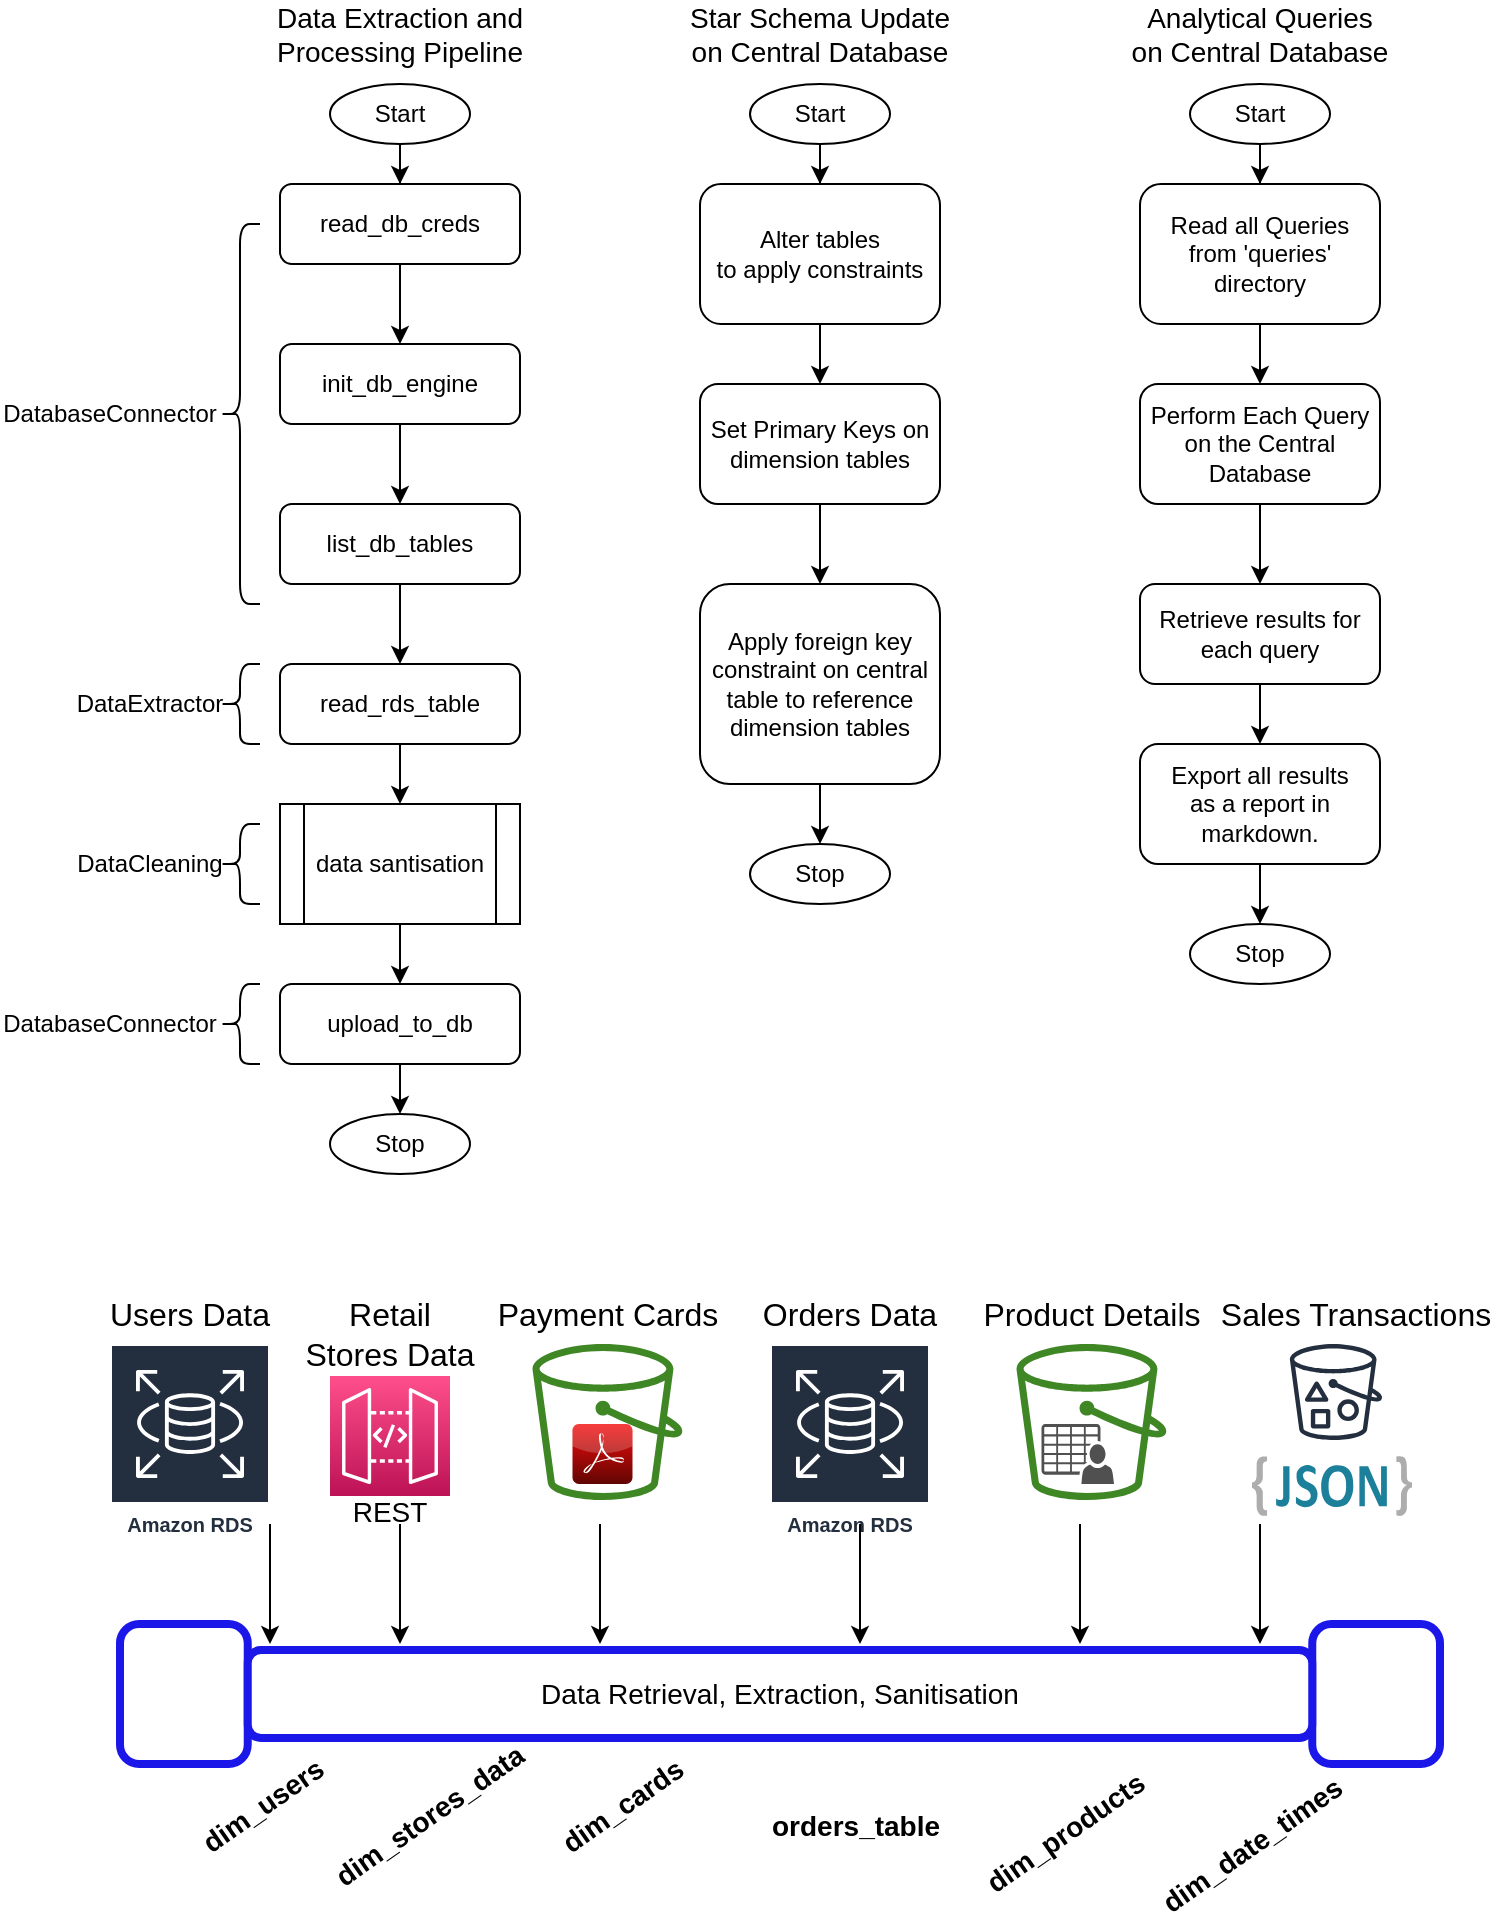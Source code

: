 <mxfile version="20.8.16" type="device"><diagram id="C5RBs43oDa-KdzZeNtuy" name="Page-1"><mxGraphModel dx="2074" dy="1214" grid="1" gridSize="10" guides="1" tooltips="1" connect="1" arrows="1" fold="1" page="1" pageScale="1" pageWidth="827" pageHeight="1169" math="0" shadow="0"><root><mxCell id="WIyWlLk6GJQsqaUBKTNV-0"/><mxCell id="WIyWlLk6GJQsqaUBKTNV-1" parent="WIyWlLk6GJQsqaUBKTNV-0"/><mxCell id="pde0O9gPj2Q9ZTRaNDi7-33" value="" style="group" parent="WIyWlLk6GJQsqaUBKTNV-1" vertex="1" connectable="0"><mxGeometry x="20" y="30" width="730" height="585" as="geometry"/></mxCell><mxCell id="WIyWlLk6GJQsqaUBKTNV-3" value="read_db_creds" style="rounded=1;whiteSpace=wrap;html=1;fontSize=12;glass=0;strokeWidth=1;shadow=0;" parent="pde0O9gPj2Q9ZTRaNDi7-33" vertex="1"><mxGeometry x="140" y="90" width="120" height="40" as="geometry"/></mxCell><mxCell id="b3wzE8H608Zt8yoASh2L-2" value="init_db_engine" style="rounded=1;whiteSpace=wrap;html=1;glass=0;strokeWidth=1;shadow=0;" parent="pde0O9gPj2Q9ZTRaNDi7-33" vertex="1"><mxGeometry x="140" y="170" width="120" height="40" as="geometry"/></mxCell><mxCell id="b3wzE8H608Zt8yoASh2L-3" value="" style="edgeStyle=orthogonalEdgeStyle;rounded=0;orthogonalLoop=1;jettySize=auto;html=1;" parent="pde0O9gPj2Q9ZTRaNDi7-33" source="WIyWlLk6GJQsqaUBKTNV-3" target="b3wzE8H608Zt8yoASh2L-2" edge="1"><mxGeometry relative="1" as="geometry"/></mxCell><mxCell id="b3wzE8H608Zt8yoASh2L-4" value="list_db_tables" style="rounded=1;whiteSpace=wrap;html=1;glass=0;strokeWidth=1;shadow=0;" parent="pde0O9gPj2Q9ZTRaNDi7-33" vertex="1"><mxGeometry x="140" y="250" width="120" height="40" as="geometry"/></mxCell><mxCell id="b3wzE8H608Zt8yoASh2L-5" value="" style="edgeStyle=orthogonalEdgeStyle;rounded=0;orthogonalLoop=1;jettySize=auto;html=1;fontFamily=Helvetica;fontSize=12;fontColor=default;" parent="pde0O9gPj2Q9ZTRaNDi7-33" source="b3wzE8H608Zt8yoASh2L-2" target="b3wzE8H608Zt8yoASh2L-4" edge="1"><mxGeometry relative="1" as="geometry"/></mxCell><mxCell id="b3wzE8H608Zt8yoASh2L-6" value="read_rds_table" style="rounded=1;whiteSpace=wrap;html=1;glass=0;strokeWidth=1;shadow=0;" parent="pde0O9gPj2Q9ZTRaNDi7-33" vertex="1"><mxGeometry x="140" y="330" width="120" height="40" as="geometry"/></mxCell><mxCell id="b3wzE8H608Zt8yoASh2L-7" value="" style="edgeStyle=orthogonalEdgeStyle;rounded=0;orthogonalLoop=1;jettySize=auto;html=1;fontFamily=Helvetica;fontSize=12;fontColor=default;" parent="pde0O9gPj2Q9ZTRaNDi7-33" source="b3wzE8H608Zt8yoASh2L-4" target="b3wzE8H608Zt8yoASh2L-6" edge="1"><mxGeometry relative="1" as="geometry"/></mxCell><mxCell id="b3wzE8H608Zt8yoASh2L-8" value="DatabaseConnector" style="text;html=1;strokeColor=none;fillColor=none;align=center;verticalAlign=middle;whiteSpace=wrap;rounded=0;fontSize=12;fontFamily=Helvetica;fontColor=default;" parent="pde0O9gPj2Q9ZTRaNDi7-33" vertex="1"><mxGeometry y="190" width="110" height="30" as="geometry"/></mxCell><mxCell id="b3wzE8H608Zt8yoASh2L-9" value="" style="shape=curlyBracket;whiteSpace=wrap;html=1;rounded=1;labelPosition=left;verticalLabelPosition=middle;align=right;verticalAlign=middle;shadow=0;glass=0;strokeColor=default;strokeWidth=1;fontFamily=Helvetica;fontSize=12;fontColor=default;fillColor=default;size=0.5;" parent="pde0O9gPj2Q9ZTRaNDi7-33" vertex="1"><mxGeometry x="110" y="110" width="20" height="190" as="geometry"/></mxCell><mxCell id="b3wzE8H608Zt8yoASh2L-10" value="DataExtractor" style="text;html=1;strokeColor=none;fillColor=none;align=center;verticalAlign=middle;whiteSpace=wrap;rounded=0;fontSize=12;fontFamily=Helvetica;fontColor=default;" parent="pde0O9gPj2Q9ZTRaNDi7-33" vertex="1"><mxGeometry x="20" y="335" width="110" height="30" as="geometry"/></mxCell><mxCell id="b3wzE8H608Zt8yoASh2L-12" value="DataCleaning" style="text;html=1;strokeColor=none;fillColor=none;align=center;verticalAlign=middle;whiteSpace=wrap;rounded=0;fontSize=12;fontFamily=Helvetica;fontColor=default;" parent="pde0O9gPj2Q9ZTRaNDi7-33" vertex="1"><mxGeometry x="20" y="415" width="110" height="30" as="geometry"/></mxCell><mxCell id="b3wzE8H608Zt8yoASh2L-13" value="" style="shape=curlyBracket;whiteSpace=wrap;html=1;rounded=1;labelPosition=left;verticalLabelPosition=middle;align=right;verticalAlign=middle;shadow=0;glass=0;strokeColor=default;strokeWidth=1;fontFamily=Helvetica;fontSize=12;fontColor=default;fillColor=default;" parent="pde0O9gPj2Q9ZTRaNDi7-33" vertex="1"><mxGeometry x="110" y="330" width="20" height="40" as="geometry"/></mxCell><mxCell id="b3wzE8H608Zt8yoASh2L-14" value="" style="shape=curlyBracket;whiteSpace=wrap;html=1;rounded=1;labelPosition=left;verticalLabelPosition=middle;align=right;verticalAlign=middle;shadow=0;glass=0;strokeColor=default;strokeWidth=1;fontFamily=Helvetica;fontSize=12;fontColor=default;fillColor=default;" parent="pde0O9gPj2Q9ZTRaNDi7-33" vertex="1"><mxGeometry x="110" y="410" width="20" height="40" as="geometry"/></mxCell><mxCell id="b3wzE8H608Zt8yoASh2L-16" value="upload_to_db" style="rounded=1;whiteSpace=wrap;html=1;glass=0;strokeWidth=1;shadow=0;" parent="pde0O9gPj2Q9ZTRaNDi7-33" vertex="1"><mxGeometry x="140" y="490" width="120" height="40" as="geometry"/></mxCell><mxCell id="b3wzE8H608Zt8yoASh2L-18" value="" style="shape=curlyBracket;whiteSpace=wrap;html=1;rounded=1;labelPosition=left;verticalLabelPosition=middle;align=right;verticalAlign=middle;shadow=0;glass=0;strokeColor=default;strokeWidth=1;fontFamily=Helvetica;fontSize=12;fontColor=default;fillColor=default;" parent="pde0O9gPj2Q9ZTRaNDi7-33" vertex="1"><mxGeometry x="110" y="490" width="20" height="40" as="geometry"/></mxCell><mxCell id="b3wzE8H608Zt8yoASh2L-19" value="DatabaseConnector" style="text;html=1;strokeColor=none;fillColor=none;align=center;verticalAlign=middle;whiteSpace=wrap;rounded=0;fontSize=12;fontFamily=Helvetica;fontColor=default;" parent="pde0O9gPj2Q9ZTRaNDi7-33" vertex="1"><mxGeometry y="495" width="110" height="30" as="geometry"/></mxCell><mxCell id="b3wzE8H608Zt8yoASh2L-21" value="Data Extraction and &lt;br&gt;Processing Pipeline" style="text;html=1;strokeColor=none;fillColor=none;align=center;verticalAlign=middle;whiteSpace=wrap;rounded=0;fontSize=14;fontFamily=Helvetica;fontColor=default;" parent="pde0O9gPj2Q9ZTRaNDi7-33" vertex="1"><mxGeometry x="100" width="200" height="30" as="geometry"/></mxCell><mxCell id="b3wzE8H608Zt8yoASh2L-23" style="edgeStyle=orthogonalEdgeStyle;rounded=0;orthogonalLoop=1;jettySize=auto;html=1;exitX=0.5;exitY=1;exitDx=0;exitDy=0;exitPerimeter=0;fontFamily=Helvetica;fontSize=12;fontColor=default;" parent="pde0O9gPj2Q9ZTRaNDi7-33" source="b3wzE8H608Zt8yoASh2L-22" target="WIyWlLk6GJQsqaUBKTNV-3" edge="1"><mxGeometry relative="1" as="geometry"/></mxCell><mxCell id="b3wzE8H608Zt8yoASh2L-22" value="Start" style="strokeWidth=1;html=1;shape=mxgraph.flowchart.start_1;whiteSpace=wrap;rounded=1;shadow=0;glass=0;strokeColor=default;fontFamily=Helvetica;fontSize=12;fontColor=default;fillColor=default;" parent="pde0O9gPj2Q9ZTRaNDi7-33" vertex="1"><mxGeometry x="165" y="40" width="70" height="30" as="geometry"/></mxCell><mxCell id="b3wzE8H608Zt8yoASh2L-24" value="Stop" style="strokeWidth=1;html=1;shape=mxgraph.flowchart.start_1;whiteSpace=wrap;rounded=1;shadow=0;glass=0;strokeColor=default;fontFamily=Helvetica;fontSize=12;fontColor=default;fillColor=default;" parent="pde0O9gPj2Q9ZTRaNDi7-33" vertex="1"><mxGeometry x="165" y="555" width="70" height="30" as="geometry"/></mxCell><mxCell id="b3wzE8H608Zt8yoASh2L-25" style="edgeStyle=orthogonalEdgeStyle;rounded=0;orthogonalLoop=1;jettySize=auto;html=1;exitX=0.5;exitY=1;exitDx=0;exitDy=0;entryX=0.5;entryY=0;entryDx=0;entryDy=0;entryPerimeter=0;fontFamily=Helvetica;fontSize=12;fontColor=default;" parent="pde0O9gPj2Q9ZTRaNDi7-33" source="b3wzE8H608Zt8yoASh2L-16" target="b3wzE8H608Zt8yoASh2L-24" edge="1"><mxGeometry relative="1" as="geometry"/></mxCell><mxCell id="pde0O9gPj2Q9ZTRaNDi7-2" style="edgeStyle=orthogonalEdgeStyle;rounded=0;orthogonalLoop=1;jettySize=auto;html=1;exitX=0.5;exitY=1;exitDx=0;exitDy=0;entryX=0.5;entryY=0;entryDx=0;entryDy=0;" parent="pde0O9gPj2Q9ZTRaNDi7-33" source="pde0O9gPj2Q9ZTRaNDi7-0" target="b3wzE8H608Zt8yoASh2L-16" edge="1"><mxGeometry relative="1" as="geometry"/></mxCell><mxCell id="pde0O9gPj2Q9ZTRaNDi7-0" value="data santisation" style="shape=process;whiteSpace=wrap;html=1;backgroundOutline=1;" parent="pde0O9gPj2Q9ZTRaNDi7-33" vertex="1"><mxGeometry x="140" y="400" width="120" height="60" as="geometry"/></mxCell><mxCell id="pde0O9gPj2Q9ZTRaNDi7-1" style="edgeStyle=orthogonalEdgeStyle;rounded=0;orthogonalLoop=1;jettySize=auto;html=1;exitX=0.5;exitY=1;exitDx=0;exitDy=0;entryX=0.5;entryY=0;entryDx=0;entryDy=0;" parent="pde0O9gPj2Q9ZTRaNDi7-33" source="b3wzE8H608Zt8yoASh2L-6" target="pde0O9gPj2Q9ZTRaNDi7-0" edge="1"><mxGeometry relative="1" as="geometry"/></mxCell><mxCell id="pde0O9gPj2Q9ZTRaNDi7-5" value="Alter tables &lt;br&gt;to apply constraints" style="rounded=1;whiteSpace=wrap;html=1;fontSize=12;glass=0;strokeWidth=1;shadow=0;" parent="pde0O9gPj2Q9ZTRaNDi7-33" vertex="1"><mxGeometry x="350" y="90" width="120" height="70" as="geometry"/></mxCell><mxCell id="pde0O9gPj2Q9ZTRaNDi7-10" style="edgeStyle=orthogonalEdgeStyle;rounded=0;orthogonalLoop=1;jettySize=auto;html=1;exitX=0.5;exitY=1;exitDx=0;exitDy=0;exitPerimeter=0;fontFamily=Helvetica;fontSize=12;fontColor=default;" parent="pde0O9gPj2Q9ZTRaNDi7-33" source="pde0O9gPj2Q9ZTRaNDi7-11" target="pde0O9gPj2Q9ZTRaNDi7-5" edge="1"><mxGeometry relative="1" as="geometry"/></mxCell><mxCell id="pde0O9gPj2Q9ZTRaNDi7-11" value="Start" style="strokeWidth=1;html=1;shape=mxgraph.flowchart.start_1;whiteSpace=wrap;rounded=1;shadow=0;glass=0;strokeColor=default;fontFamily=Helvetica;fontSize=12;fontColor=default;fillColor=default;" parent="pde0O9gPj2Q9ZTRaNDi7-33" vertex="1"><mxGeometry x="375" y="40" width="70" height="30" as="geometry"/></mxCell><mxCell id="pde0O9gPj2Q9ZTRaNDi7-12" value="Set Primary Keys on dimension tables" style="whiteSpace=wrap;html=1;rounded=1;glass=0;strokeWidth=1;shadow=0;" parent="pde0O9gPj2Q9ZTRaNDi7-33" vertex="1"><mxGeometry x="350" y="190" width="120" height="60" as="geometry"/></mxCell><mxCell id="pde0O9gPj2Q9ZTRaNDi7-13" value="" style="edgeStyle=orthogonalEdgeStyle;rounded=0;orthogonalLoop=1;jettySize=auto;html=1;" parent="pde0O9gPj2Q9ZTRaNDi7-33" source="pde0O9gPj2Q9ZTRaNDi7-5" target="pde0O9gPj2Q9ZTRaNDi7-12" edge="1"><mxGeometry relative="1" as="geometry"/></mxCell><mxCell id="pde0O9gPj2Q9ZTRaNDi7-14" value="Apply foreign key constraint on central table to reference dimension tables" style="whiteSpace=wrap;html=1;rounded=1;glass=0;strokeWidth=1;shadow=0;" parent="pde0O9gPj2Q9ZTRaNDi7-33" vertex="1"><mxGeometry x="350" y="290" width="120" height="100" as="geometry"/></mxCell><mxCell id="pde0O9gPj2Q9ZTRaNDi7-15" style="edgeStyle=orthogonalEdgeStyle;rounded=0;orthogonalLoop=1;jettySize=auto;html=1;exitX=0.5;exitY=1;exitDx=0;exitDy=0;entryX=0.5;entryY=0;entryDx=0;entryDy=0;" parent="pde0O9gPj2Q9ZTRaNDi7-33" source="pde0O9gPj2Q9ZTRaNDi7-12" target="pde0O9gPj2Q9ZTRaNDi7-14" edge="1"><mxGeometry relative="1" as="geometry"/></mxCell><mxCell id="pde0O9gPj2Q9ZTRaNDi7-16" value="Stop" style="strokeWidth=1;html=1;shape=mxgraph.flowchart.start_1;whiteSpace=wrap;rounded=1;shadow=0;glass=0;strokeColor=default;fontFamily=Helvetica;fontSize=12;fontColor=default;fillColor=default;" parent="pde0O9gPj2Q9ZTRaNDi7-33" vertex="1"><mxGeometry x="375" y="420" width="70" height="30" as="geometry"/></mxCell><mxCell id="pde0O9gPj2Q9ZTRaNDi7-17" style="edgeStyle=orthogonalEdgeStyle;rounded=0;orthogonalLoop=1;jettySize=auto;html=1;exitX=0.5;exitY=1;exitDx=0;exitDy=0;entryX=0.5;entryY=0;entryDx=0;entryDy=0;entryPerimeter=0;" parent="pde0O9gPj2Q9ZTRaNDi7-33" source="pde0O9gPj2Q9ZTRaNDi7-14" target="pde0O9gPj2Q9ZTRaNDi7-16" edge="1"><mxGeometry relative="1" as="geometry"/></mxCell><mxCell id="pde0O9gPj2Q9ZTRaNDi7-18" value="Star Schema Update&lt;br&gt;on Central Database" style="text;html=1;strokeColor=none;fillColor=none;align=center;verticalAlign=middle;whiteSpace=wrap;rounded=0;fontSize=14;fontFamily=Helvetica;fontColor=default;" parent="pde0O9gPj2Q9ZTRaNDi7-33" vertex="1"><mxGeometry x="310" width="200" height="30" as="geometry"/></mxCell><mxCell id="pde0O9gPj2Q9ZTRaNDi7-20" value="Read all Queries &lt;br&gt;from 'queries' directory" style="rounded=1;whiteSpace=wrap;html=1;fontSize=12;glass=0;strokeWidth=1;shadow=0;" parent="pde0O9gPj2Q9ZTRaNDi7-33" vertex="1"><mxGeometry x="570" y="90" width="120" height="70" as="geometry"/></mxCell><mxCell id="pde0O9gPj2Q9ZTRaNDi7-21" style="edgeStyle=orthogonalEdgeStyle;rounded=0;orthogonalLoop=1;jettySize=auto;html=1;exitX=0.5;exitY=1;exitDx=0;exitDy=0;exitPerimeter=0;fontFamily=Helvetica;fontSize=12;fontColor=default;" parent="pde0O9gPj2Q9ZTRaNDi7-33" source="pde0O9gPj2Q9ZTRaNDi7-22" target="pde0O9gPj2Q9ZTRaNDi7-20" edge="1"><mxGeometry relative="1" as="geometry"/></mxCell><mxCell id="pde0O9gPj2Q9ZTRaNDi7-22" value="Start" style="strokeWidth=1;html=1;shape=mxgraph.flowchart.start_1;whiteSpace=wrap;rounded=1;shadow=0;glass=0;strokeColor=default;fontFamily=Helvetica;fontSize=12;fontColor=default;fillColor=default;" parent="pde0O9gPj2Q9ZTRaNDi7-33" vertex="1"><mxGeometry x="595" y="40" width="70" height="30" as="geometry"/></mxCell><mxCell id="pde0O9gPj2Q9ZTRaNDi7-24" value="Perform Each Query on the Central Database" style="whiteSpace=wrap;html=1;rounded=1;glass=0;strokeWidth=1;shadow=0;" parent="pde0O9gPj2Q9ZTRaNDi7-33" vertex="1"><mxGeometry x="570" y="190" width="120" height="60" as="geometry"/></mxCell><mxCell id="pde0O9gPj2Q9ZTRaNDi7-19" value="" style="edgeStyle=orthogonalEdgeStyle;rounded=0;orthogonalLoop=1;jettySize=auto;html=1;" parent="pde0O9gPj2Q9ZTRaNDi7-33" source="pde0O9gPj2Q9ZTRaNDi7-20" target="pde0O9gPj2Q9ZTRaNDi7-24" edge="1"><mxGeometry relative="1" as="geometry"/></mxCell><mxCell id="pde0O9gPj2Q9ZTRaNDi7-26" value="Retrieve results for each query" style="whiteSpace=wrap;html=1;rounded=1;glass=0;strokeWidth=1;shadow=0;" parent="pde0O9gPj2Q9ZTRaNDi7-33" vertex="1"><mxGeometry x="570" y="290" width="120" height="50" as="geometry"/></mxCell><mxCell id="pde0O9gPj2Q9ZTRaNDi7-23" style="edgeStyle=orthogonalEdgeStyle;rounded=0;orthogonalLoop=1;jettySize=auto;html=1;exitX=0.5;exitY=1;exitDx=0;exitDy=0;entryX=0.5;entryY=0;entryDx=0;entryDy=0;" parent="pde0O9gPj2Q9ZTRaNDi7-33" source="pde0O9gPj2Q9ZTRaNDi7-24" target="pde0O9gPj2Q9ZTRaNDi7-26" edge="1"><mxGeometry relative="1" as="geometry"/></mxCell><mxCell id="pde0O9gPj2Q9ZTRaNDi7-28" value="Analytical Queries &lt;br&gt;on Central Database" style="text;html=1;strokeColor=none;fillColor=none;align=center;verticalAlign=middle;whiteSpace=wrap;rounded=0;fontSize=14;fontFamily=Helvetica;fontColor=default;" parent="pde0O9gPj2Q9ZTRaNDi7-33" vertex="1"><mxGeometry x="530" width="200" height="30" as="geometry"/></mxCell><mxCell id="pde0O9gPj2Q9ZTRaNDi7-29" value="Export all results&lt;br&gt;as a report in markdown." style="whiteSpace=wrap;html=1;rounded=1;glass=0;strokeWidth=1;shadow=0;" parent="pde0O9gPj2Q9ZTRaNDi7-33" vertex="1"><mxGeometry x="570" y="370" width="120" height="60" as="geometry"/></mxCell><mxCell id="pde0O9gPj2Q9ZTRaNDi7-30" value="" style="edgeStyle=orthogonalEdgeStyle;rounded=0;orthogonalLoop=1;jettySize=auto;html=1;" parent="pde0O9gPj2Q9ZTRaNDi7-33" source="pde0O9gPj2Q9ZTRaNDi7-26" target="pde0O9gPj2Q9ZTRaNDi7-29" edge="1"><mxGeometry relative="1" as="geometry"/></mxCell><mxCell id="pde0O9gPj2Q9ZTRaNDi7-31" value="Stop" style="strokeWidth=1;html=1;shape=mxgraph.flowchart.start_1;whiteSpace=wrap;rounded=1;shadow=0;glass=0;strokeColor=default;fontFamily=Helvetica;fontSize=12;fontColor=default;fillColor=default;" parent="pde0O9gPj2Q9ZTRaNDi7-33" vertex="1"><mxGeometry x="595" y="460" width="70" height="30" as="geometry"/></mxCell><mxCell id="pde0O9gPj2Q9ZTRaNDi7-32" style="edgeStyle=orthogonalEdgeStyle;rounded=0;orthogonalLoop=1;jettySize=auto;html=1;exitX=0.5;exitY=1;exitDx=0;exitDy=0;entryX=0.5;entryY=0;entryDx=0;entryDy=0;entryPerimeter=0;" parent="pde0O9gPj2Q9ZTRaNDi7-33" source="pde0O9gPj2Q9ZTRaNDi7-29" target="pde0O9gPj2Q9ZTRaNDi7-31" edge="1"><mxGeometry relative="1" as="geometry"/></mxCell><mxCell id="MicVjak4lr5PI_2y8dzo-63" value="" style="group" vertex="1" connectable="0" parent="WIyWlLk6GJQsqaUBKTNV-1"><mxGeometry x="70" y="670" width="698" height="321.133" as="geometry"/></mxCell><mxCell id="MicVjak4lr5PI_2y8dzo-7" value="" style="group" vertex="1" connectable="0" parent="MicVjak4lr5PI_2y8dzo-63"><mxGeometry x="190" width="127.5" height="108" as="geometry"/></mxCell><mxCell id="MicVjak4lr5PI_2y8dzo-3" value="" style="dashed=0;outlineConnect=0;html=1;align=center;labelPosition=center;verticalLabelPosition=bottom;verticalAlign=top;shape=mxgraph.webicons.adobe_pdf;fillColor=#F40C0C;gradientColor=#610603;fontSize=16;" vertex="1" parent="MicVjak4lr5PI_2y8dzo-7"><mxGeometry x="46.25" y="70" width="30" height="30" as="geometry"/></mxCell><mxCell id="MicVjak4lr5PI_2y8dzo-5" value="" style="sketch=0;outlineConnect=0;fontColor=#232F3E;gradientColor=none;fillColor=#3F8624;strokeColor=none;dashed=0;verticalLabelPosition=bottom;verticalAlign=top;align=center;html=1;fontSize=12;fontStyle=0;aspect=fixed;pointerEvents=1;shape=mxgraph.aws4.bucket;" vertex="1" parent="MicVjak4lr5PI_2y8dzo-7"><mxGeometry x="26.25" y="30" width="75" height="78" as="geometry"/></mxCell><mxCell id="MicVjak4lr5PI_2y8dzo-6" value="Payment Cards" style="text;html=1;strokeColor=none;fillColor=none;align=center;verticalAlign=middle;whiteSpace=wrap;rounded=0;fontSize=16;" vertex="1" parent="MicVjak4lr5PI_2y8dzo-7"><mxGeometry width="127.5" height="30" as="geometry"/></mxCell><mxCell id="MicVjak4lr5PI_2y8dzo-8" value="" style="group" vertex="1" connectable="0" parent="MicVjak4lr5PI_2y8dzo-63"><mxGeometry width="90" height="130" as="geometry"/></mxCell><mxCell id="MicVjak4lr5PI_2y8dzo-1" value="Users Data" style="text;html=1;strokeColor=none;fillColor=none;align=center;verticalAlign=middle;whiteSpace=wrap;rounded=0;fontSize=16;" vertex="1" parent="MicVjak4lr5PI_2y8dzo-8"><mxGeometry width="90" height="30" as="geometry"/></mxCell><mxCell id="MicVjak4lr5PI_2y8dzo-2" value="Amazon RDS" style="sketch=0;outlineConnect=0;fontColor=#232F3E;gradientColor=none;strokeColor=#ffffff;fillColor=#232F3E;dashed=0;verticalLabelPosition=middle;verticalAlign=bottom;align=center;html=1;whiteSpace=wrap;fontSize=10;fontStyle=1;spacing=3;shape=mxgraph.aws4.productIcon;prIcon=mxgraph.aws4.rds;" vertex="1" parent="MicVjak4lr5PI_2y8dzo-8"><mxGeometry x="5" y="30" width="80" height="100" as="geometry"/></mxCell><mxCell id="MicVjak4lr5PI_2y8dzo-51" value="" style="endArrow=classic;html=1;fontSize=14;curved=1;" edge="1" parent="MicVjak4lr5PI_2y8dzo-8"><mxGeometry width="50" height="50" relative="1" as="geometry"><mxPoint x="85" y="120" as="sourcePoint"/><mxPoint x="85" y="180" as="targetPoint"/></mxGeometry></mxCell><mxCell id="MicVjak4lr5PI_2y8dzo-13" value="" style="group" vertex="1" connectable="0" parent="MicVjak4lr5PI_2y8dzo-63"><mxGeometry x="100" y="10" width="90" height="119" as="geometry"/></mxCell><mxCell id="MicVjak4lr5PI_2y8dzo-10" value="" style="sketch=0;points=[[0,0,0],[0.25,0,0],[0.5,0,0],[0.75,0,0],[1,0,0],[0,1,0],[0.25,1,0],[0.5,1,0],[0.75,1,0],[1,1,0],[0,0.25,0],[0,0.5,0],[0,0.75,0],[1,0.25,0],[1,0.5,0],[1,0.75,0]];outlineConnect=0;fontColor=#232F3E;gradientColor=#FF4F8B;gradientDirection=north;fillColor=#BC1356;strokeColor=#ffffff;dashed=0;verticalLabelPosition=bottom;verticalAlign=top;align=center;html=1;fontSize=12;fontStyle=0;aspect=fixed;shape=mxgraph.aws4.resourceIcon;resIcon=mxgraph.aws4.api_gateway;" vertex="1" parent="MicVjak4lr5PI_2y8dzo-13"><mxGeometry x="15" y="36" width="60" height="60" as="geometry"/></mxCell><mxCell id="MicVjak4lr5PI_2y8dzo-11" value="Retail Stores Data" style="text;html=1;strokeColor=none;fillColor=none;align=center;verticalAlign=middle;whiteSpace=wrap;rounded=0;fontSize=16;" vertex="1" parent="MicVjak4lr5PI_2y8dzo-13"><mxGeometry width="90" height="30" as="geometry"/></mxCell><mxCell id="MicVjak4lr5PI_2y8dzo-12" value="REST" style="text;html=1;strokeColor=none;fillColor=none;align=center;verticalAlign=middle;whiteSpace=wrap;rounded=0;fontSize=14;" vertex="1" parent="MicVjak4lr5PI_2y8dzo-13"><mxGeometry x="15" y="89" width="60" height="30" as="geometry"/></mxCell><mxCell id="MicVjak4lr5PI_2y8dzo-19" value="" style="group" vertex="1" connectable="0" parent="MicVjak4lr5PI_2y8dzo-63"><mxGeometry x="432" width="127.5" height="108" as="geometry"/></mxCell><mxCell id="MicVjak4lr5PI_2y8dzo-14" value="" style="sketch=0;pointerEvents=1;shadow=0;dashed=0;html=1;strokeColor=none;fillColor=#505050;labelPosition=center;verticalLabelPosition=bottom;verticalAlign=top;outlineConnect=0;align=center;shape=mxgraph.office.users.csv_file;fontSize=14;" vertex="1" parent="MicVjak4lr5PI_2y8dzo-19"><mxGeometry x="38.75" y="70" width="36.25" height="30" as="geometry"/></mxCell><mxCell id="MicVjak4lr5PI_2y8dzo-17" value="" style="sketch=0;outlineConnect=0;fontColor=#232F3E;gradientColor=none;fillColor=#3F8624;strokeColor=none;dashed=0;verticalLabelPosition=bottom;verticalAlign=top;align=center;html=1;fontSize=12;fontStyle=0;aspect=fixed;pointerEvents=1;shape=mxgraph.aws4.bucket;" vertex="1" parent="MicVjak4lr5PI_2y8dzo-19"><mxGeometry x="26.25" y="30" width="75" height="78" as="geometry"/></mxCell><mxCell id="MicVjak4lr5PI_2y8dzo-18" value="Product Details" style="text;html=1;strokeColor=none;fillColor=none;align=center;verticalAlign=middle;whiteSpace=wrap;rounded=0;fontSize=16;" vertex="1" parent="MicVjak4lr5PI_2y8dzo-19"><mxGeometry width="127.5" height="30" as="geometry"/></mxCell><mxCell id="MicVjak4lr5PI_2y8dzo-20" value="" style="group" vertex="1" connectable="0" parent="MicVjak4lr5PI_2y8dzo-63"><mxGeometry x="330" width="90" height="130" as="geometry"/></mxCell><mxCell id="MicVjak4lr5PI_2y8dzo-21" value="Orders Data" style="text;html=1;strokeColor=none;fillColor=none;align=center;verticalAlign=middle;whiteSpace=wrap;rounded=0;fontSize=16;" vertex="1" parent="MicVjak4lr5PI_2y8dzo-20"><mxGeometry width="90" height="30" as="geometry"/></mxCell><mxCell id="MicVjak4lr5PI_2y8dzo-22" value="Amazon RDS" style="sketch=0;outlineConnect=0;fontColor=#232F3E;gradientColor=none;strokeColor=#ffffff;fillColor=#232F3E;dashed=0;verticalLabelPosition=middle;verticalAlign=bottom;align=center;html=1;whiteSpace=wrap;fontSize=10;fontStyle=1;spacing=3;shape=mxgraph.aws4.productIcon;prIcon=mxgraph.aws4.rds;" vertex="1" parent="MicVjak4lr5PI_2y8dzo-20"><mxGeometry x="5" y="30" width="80" height="100" as="geometry"/></mxCell><mxCell id="MicVjak4lr5PI_2y8dzo-33" value="" style="group" vertex="1" connectable="0" parent="MicVjak4lr5PI_2y8dzo-63"><mxGeometry x="558" width="140" height="124" as="geometry"/></mxCell><mxCell id="MicVjak4lr5PI_2y8dzo-27" value="Sales Transactions" style="text;html=1;strokeColor=none;fillColor=none;align=center;verticalAlign=middle;whiteSpace=wrap;rounded=0;fontSize=16;" vertex="1" parent="MicVjak4lr5PI_2y8dzo-33"><mxGeometry width="140" height="30" as="geometry"/></mxCell><mxCell id="MicVjak4lr5PI_2y8dzo-28" value="Bucket with&#10;objects" style="sketch=0;outlineConnect=0;fontColor=#232F3E;gradientColor=none;strokeColor=#232F3E;fillColor=#ffffff;dashed=0;verticalLabelPosition=bottom;verticalAlign=top;align=center;html=1;fontSize=12;fontStyle=0;aspect=fixed;shape=mxgraph.aws4.resourceIcon;resIcon=mxgraph.aws4.bucket_with_objects;" vertex="1" parent="MicVjak4lr5PI_2y8dzo-33"><mxGeometry x="30" y="24" width="60" height="60" as="geometry"/></mxCell><mxCell id="MicVjak4lr5PI_2y8dzo-32" value="" style="group" vertex="1" connectable="0" parent="MicVjak4lr5PI_2y8dzo-33"><mxGeometry x="12" y="79" width="90" height="45" as="geometry"/></mxCell><mxCell id="MicVjak4lr5PI_2y8dzo-31" value="" style="rounded=1;whiteSpace=wrap;html=1;labelBackgroundColor=default;fillStyle=solid;fontSize=14;fillColor=default;gradientColor=none;strokeColor=none;" vertex="1" parent="MicVjak4lr5PI_2y8dzo-32"><mxGeometry width="90" height="45" as="geometry"/></mxCell><mxCell id="MicVjak4lr5PI_2y8dzo-23" value="" style="dashed=0;outlineConnect=0;html=1;align=center;labelPosition=center;verticalLabelPosition=bottom;verticalAlign=top;shape=mxgraph.weblogos.json_2;fontSize=14;labelBackgroundColor=default;fillStyle=solid;gradientColor=none;fillColor=default;" vertex="1" parent="MicVjak4lr5PI_2y8dzo-32"><mxGeometry x="6" y="7" width="80" height="30" as="geometry"/></mxCell><mxCell id="MicVjak4lr5PI_2y8dzo-49" value="" style="group" vertex="1" connectable="0" parent="MicVjak4lr5PI_2y8dzo-63"><mxGeometry x="10" y="170" width="660" height="100" as="geometry"/></mxCell><mxCell id="MicVjak4lr5PI_2y8dzo-45" value="" style="rounded=1;whiteSpace=wrap;html=1;labelBackgroundColor=default;fillStyle=solid;fontSize=14;fillColor=default;gradientColor=none;strokeWidth=4;strokeColor=#1a17e8;" vertex="1" parent="MicVjak4lr5PI_2y8dzo-49"><mxGeometry width="63.871" height="70" as="geometry"/></mxCell><mxCell id="MicVjak4lr5PI_2y8dzo-47" value="" style="rounded=1;whiteSpace=wrap;html=1;labelBackgroundColor=default;fillStyle=solid;fontSize=14;fillColor=default;gradientColor=none;strokeWidth=4;strokeColor=#1a17e8;" vertex="1" parent="MicVjak4lr5PI_2y8dzo-49"><mxGeometry x="596.129" width="63.871" height="70" as="geometry"/></mxCell><mxCell id="MicVjak4lr5PI_2y8dzo-48" value="Data Retrieval, Extraction, Sanitisation" style="rounded=1;whiteSpace=wrap;html=1;labelBackgroundColor=default;fillStyle=solid;fontSize=14;fillColor=default;gradientColor=none;strokeWidth=4;strokeColor=#1a17e8;" vertex="1" parent="MicVjak4lr5PI_2y8dzo-49"><mxGeometry x="63.871" y="13" width="532.258" height="44" as="geometry"/></mxCell><mxCell id="MicVjak4lr5PI_2y8dzo-59" value="dim_cards" style="text;strokeColor=none;fillColor=none;align=left;verticalAlign=middle;spacingLeft=4;spacingRight=4;overflow=hidden;points=[[0,0.5],[1,0.5]];portConstraint=eastwest;rotatable=1;whiteSpace=wrap;html=1;fontSize=14;fontStyle=1;direction=west;rotation=-35;" vertex="1" parent="MicVjak4lr5PI_2y8dzo-49"><mxGeometry x="210" y="80" width="81.23" height="20" as="geometry"/></mxCell><mxCell id="MicVjak4lr5PI_2y8dzo-57" value="dim_users" style="text;strokeColor=none;fillColor=none;align=left;verticalAlign=middle;spacingLeft=4;spacingRight=4;overflow=hidden;points=[[0,0.5],[1,0.5]];portConstraint=eastwest;rotatable=1;whiteSpace=wrap;html=1;fontSize=14;fontStyle=1;direction=west;rotation=-35;" vertex="1" parent="MicVjak4lr5PI_2y8dzo-49"><mxGeometry x="30" y="80" width="80" height="20" as="geometry"/></mxCell><mxCell id="MicVjak4lr5PI_2y8dzo-52" value="" style="endArrow=classic;html=1;fontSize=14;curved=1;" edge="1" parent="MicVjak4lr5PI_2y8dzo-63"><mxGeometry width="50" height="50" relative="1" as="geometry"><mxPoint x="150" y="120" as="sourcePoint"/><mxPoint x="150" y="180" as="targetPoint"/></mxGeometry></mxCell><mxCell id="MicVjak4lr5PI_2y8dzo-53" value="" style="endArrow=classic;html=1;fontSize=14;curved=1;" edge="1" parent="MicVjak4lr5PI_2y8dzo-63"><mxGeometry width="50" height="50" relative="1" as="geometry"><mxPoint x="250" y="120" as="sourcePoint"/><mxPoint x="250" y="180" as="targetPoint"/></mxGeometry></mxCell><mxCell id="MicVjak4lr5PI_2y8dzo-54" value="" style="endArrow=classic;html=1;fontSize=14;curved=1;" edge="1" parent="MicVjak4lr5PI_2y8dzo-63"><mxGeometry width="50" height="50" relative="1" as="geometry"><mxPoint x="380" y="120" as="sourcePoint"/><mxPoint x="380" y="180" as="targetPoint"/></mxGeometry></mxCell><mxCell id="MicVjak4lr5PI_2y8dzo-55" value="" style="endArrow=classic;html=1;fontSize=14;curved=1;" edge="1" parent="MicVjak4lr5PI_2y8dzo-63"><mxGeometry width="50" height="50" relative="1" as="geometry"><mxPoint x="490" y="120" as="sourcePoint"/><mxPoint x="490" y="180" as="targetPoint"/></mxGeometry></mxCell><mxCell id="MicVjak4lr5PI_2y8dzo-56" value="" style="endArrow=classic;html=1;fontSize=14;curved=1;" edge="1" parent="MicVjak4lr5PI_2y8dzo-63"><mxGeometry width="50" height="50" relative="1" as="geometry"><mxPoint x="580" y="120" as="sourcePoint"/><mxPoint x="580" y="180" as="targetPoint"/></mxGeometry></mxCell><mxCell id="MicVjak4lr5PI_2y8dzo-58" value="dim_stores_data" style="text;strokeColor=none;fillColor=none;align=left;verticalAlign=middle;spacingLeft=4;spacingRight=4;overflow=hidden;points=[[0,0.5],[1,0.5]];portConstraint=eastwest;rotatable=1;whiteSpace=wrap;html=1;fontSize=14;fontStyle=1;direction=west;rotation=-35;" vertex="1" parent="MicVjak4lr5PI_2y8dzo-63"><mxGeometry x="102.44" y="255.24" width="123.62" height="20" as="geometry"/></mxCell><mxCell id="MicVjak4lr5PI_2y8dzo-61" value="dim_products" style="text;strokeColor=none;fillColor=none;align=left;verticalAlign=middle;spacingLeft=4;spacingRight=4;overflow=hidden;points=[[0,0.5],[1,0.5]];portConstraint=eastwest;rotatable=1;whiteSpace=wrap;html=1;fontSize=14;fontStyle=1;direction=west;rotation=-35;" vertex="1" parent="MicVjak4lr5PI_2y8dzo-63"><mxGeometry x="429.47" y="261.97" width="108" height="20" as="geometry"/></mxCell><mxCell id="MicVjak4lr5PI_2y8dzo-62" value="dim_date_times" style="text;strokeColor=none;fillColor=none;align=left;verticalAlign=middle;spacingLeft=4;spacingRight=4;overflow=hidden;points=[[0,0.5],[1,0.5]];portConstraint=eastwest;rotatable=1;whiteSpace=wrap;html=1;fontSize=14;fontStyle=1;direction=west;rotation=-35;" vertex="1" parent="MicVjak4lr5PI_2y8dzo-63"><mxGeometry x="516.14" y="267.75" width="122.71" height="20" as="geometry"/></mxCell><mxCell id="MicVjak4lr5PI_2y8dzo-60" value="orders_table" style="text;strokeColor=none;fillColor=none;align=left;verticalAlign=middle;spacingLeft=4;spacingRight=4;overflow=hidden;points=[[0,0.5],[1,0.5]];portConstraint=eastwest;rotatable=1;whiteSpace=wrap;html=1;fontSize=14;fontStyle=1;direction=west;rotation=0;" vertex="1" parent="MicVjak4lr5PI_2y8dzo-63"><mxGeometry x="330" y="260" width="100" height="20" as="geometry"/></mxCell></root></mxGraphModel></diagram></mxfile>